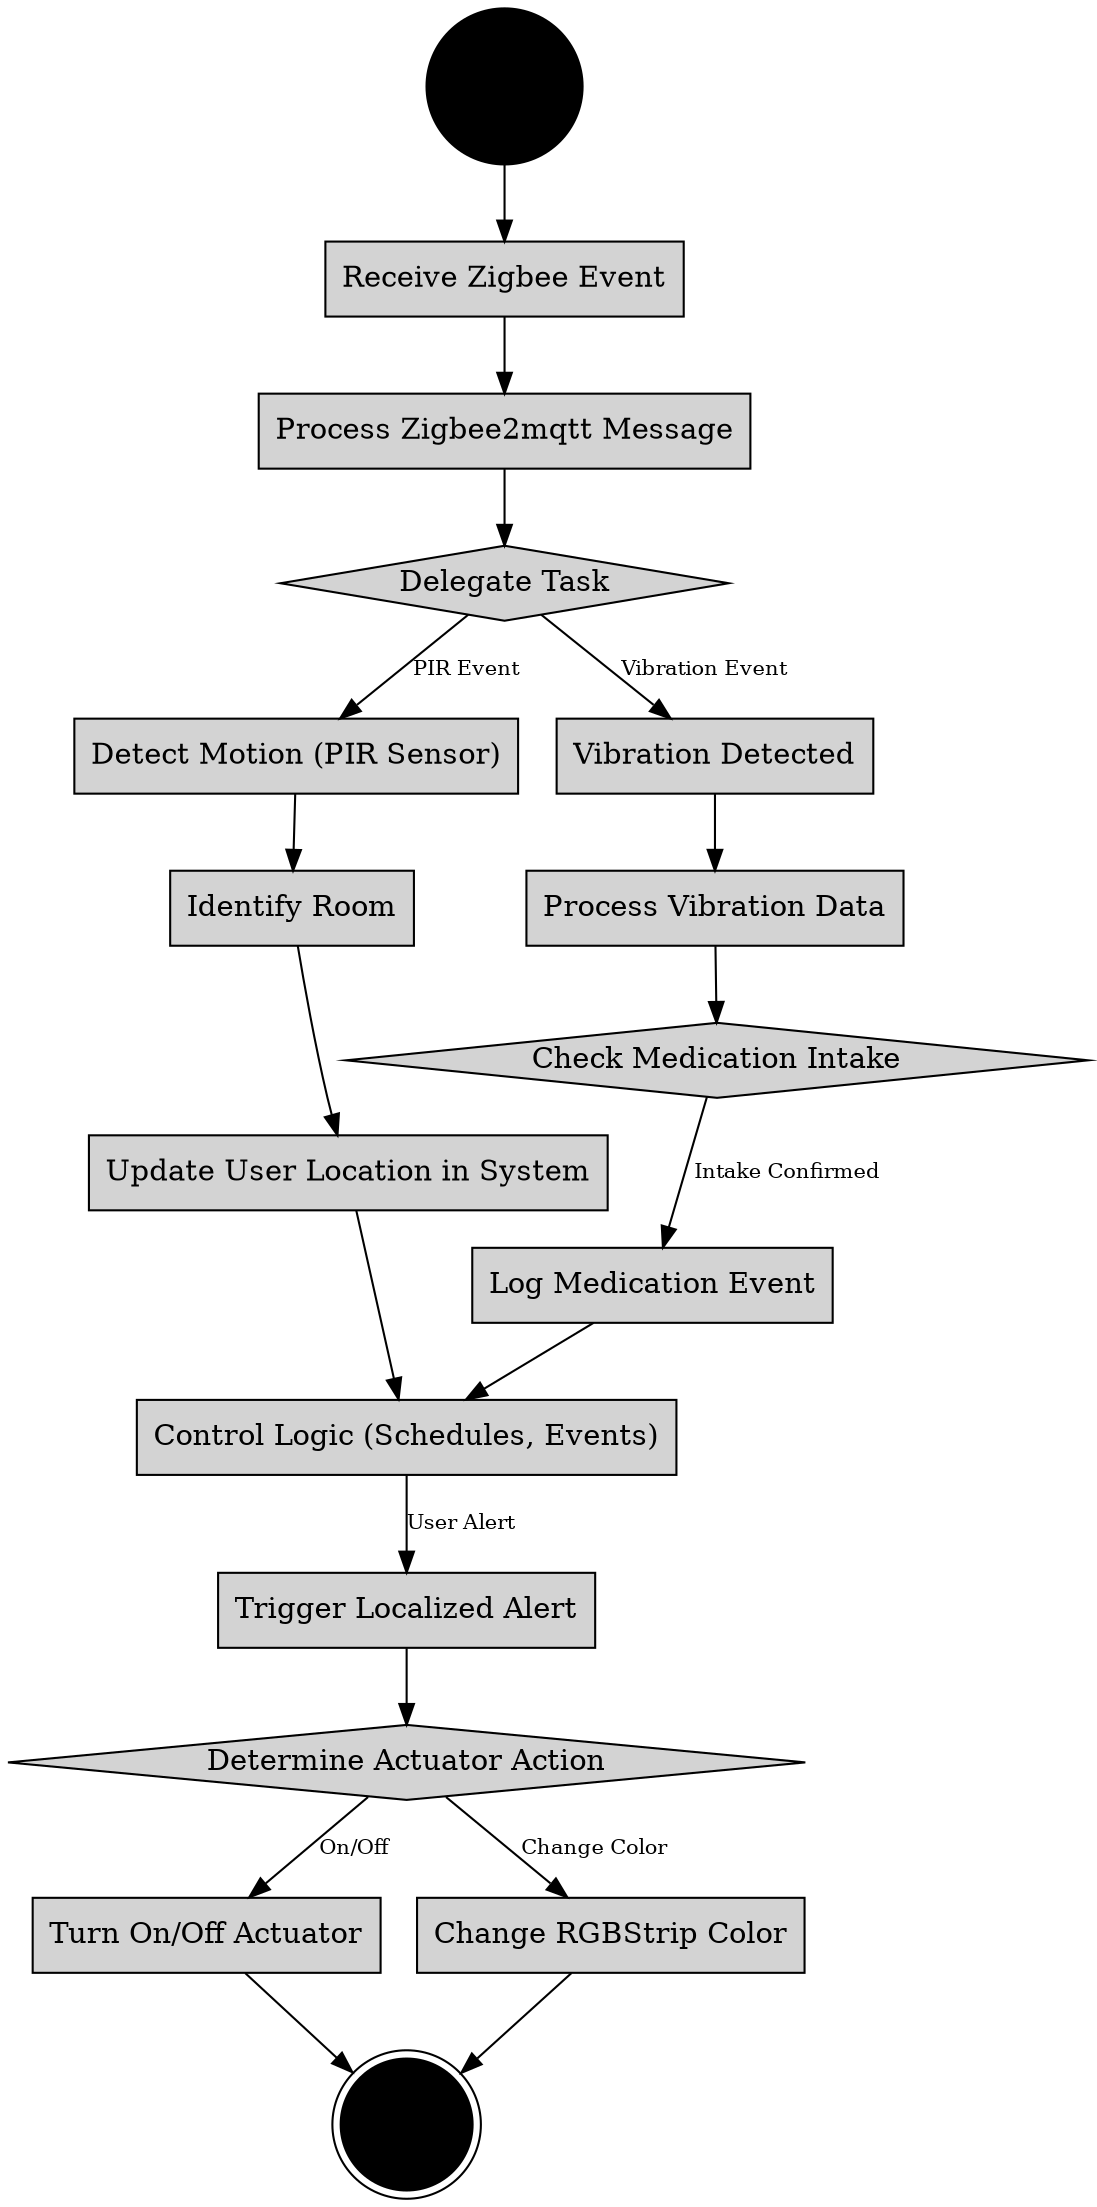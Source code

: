 digraph CombinedSystemProcess {
    rankdir=TB;
    node [shape=rect, style=filled, fillcolor=lightgrey];
    edge [fontsize=10];

    // Starting Point
    start [label="Start", shape=circle, fillcolor=black, width=0.3];

    // Zigbee Communication
    receiveZigbeeEvent [label="Receive Zigbee Event"];
    processZigbeeMessage [label="Process Zigbee2mqtt Message"];
    delegateTask [label="Delegate Task", shape=diamond];

    // User Presence Detection
    detectMotion [label="Detect Motion (PIR Sensor)"];
    identifyRoom [label="Identify Room"];
    updateUserLocation [label="Update User Location in System"];

    // Vibration Sensor Detection
    vibrationDetected [label="Vibration Detected"];
    processVibrationData [label="Process Vibration Data"];
    checkMedicationIntake [label="Check Medication Intake", shape=diamond];
    logMedicationEvent [label="Log Medication Event"];

    // Actuator Control Logic
    controlLogic [label="Control Logic (Schedules, Events)"];
    determineActuatorAction [label="Determine Actuator Action", shape=diamond];
    turnOnOff [label="Turn On/Off Actuator"];
    changeColor [label="Change RGBStrip Color"];
    
    // Alerts and Actions
    triggerLocalizedAlert [label="Trigger Localized Alert"];

    // End Point
    end [label="End", shape=doublecircle, fillcolor=black, width=0.3];

    // Edges
    start -> receiveZigbeeEvent;
    receiveZigbeeEvent -> processZigbeeMessage;
    processZigbeeMessage -> delegateTask;

    delegateTask -> detectMotion [label="PIR Event"];
    delegateTask -> vibrationDetected [label="Vibration Event"];

    // User Detection Flow
    detectMotion -> identifyRoom;
    identifyRoom -> updateUserLocation;
    updateUserLocation -> controlLogic;
    
    // Vibration Sensor Flow
    vibrationDetected -> processVibrationData;
    processVibrationData -> checkMedicationIntake;
    checkMedicationIntake -> logMedicationEvent [label="Intake Confirmed"];
    logMedicationEvent -> controlLogic;

    // Control Logic to Actuator Control Flow
    controlLogic -> triggerLocalizedAlert [label="User Alert"];
    triggerLocalizedAlert -> determineActuatorAction;
    determineActuatorAction -> turnOnOff [label="On/Off"];
    determineActuatorAction -> changeColor [label="Change Color"];
    turnOnOff -> end;
    changeColor -> end;
}
